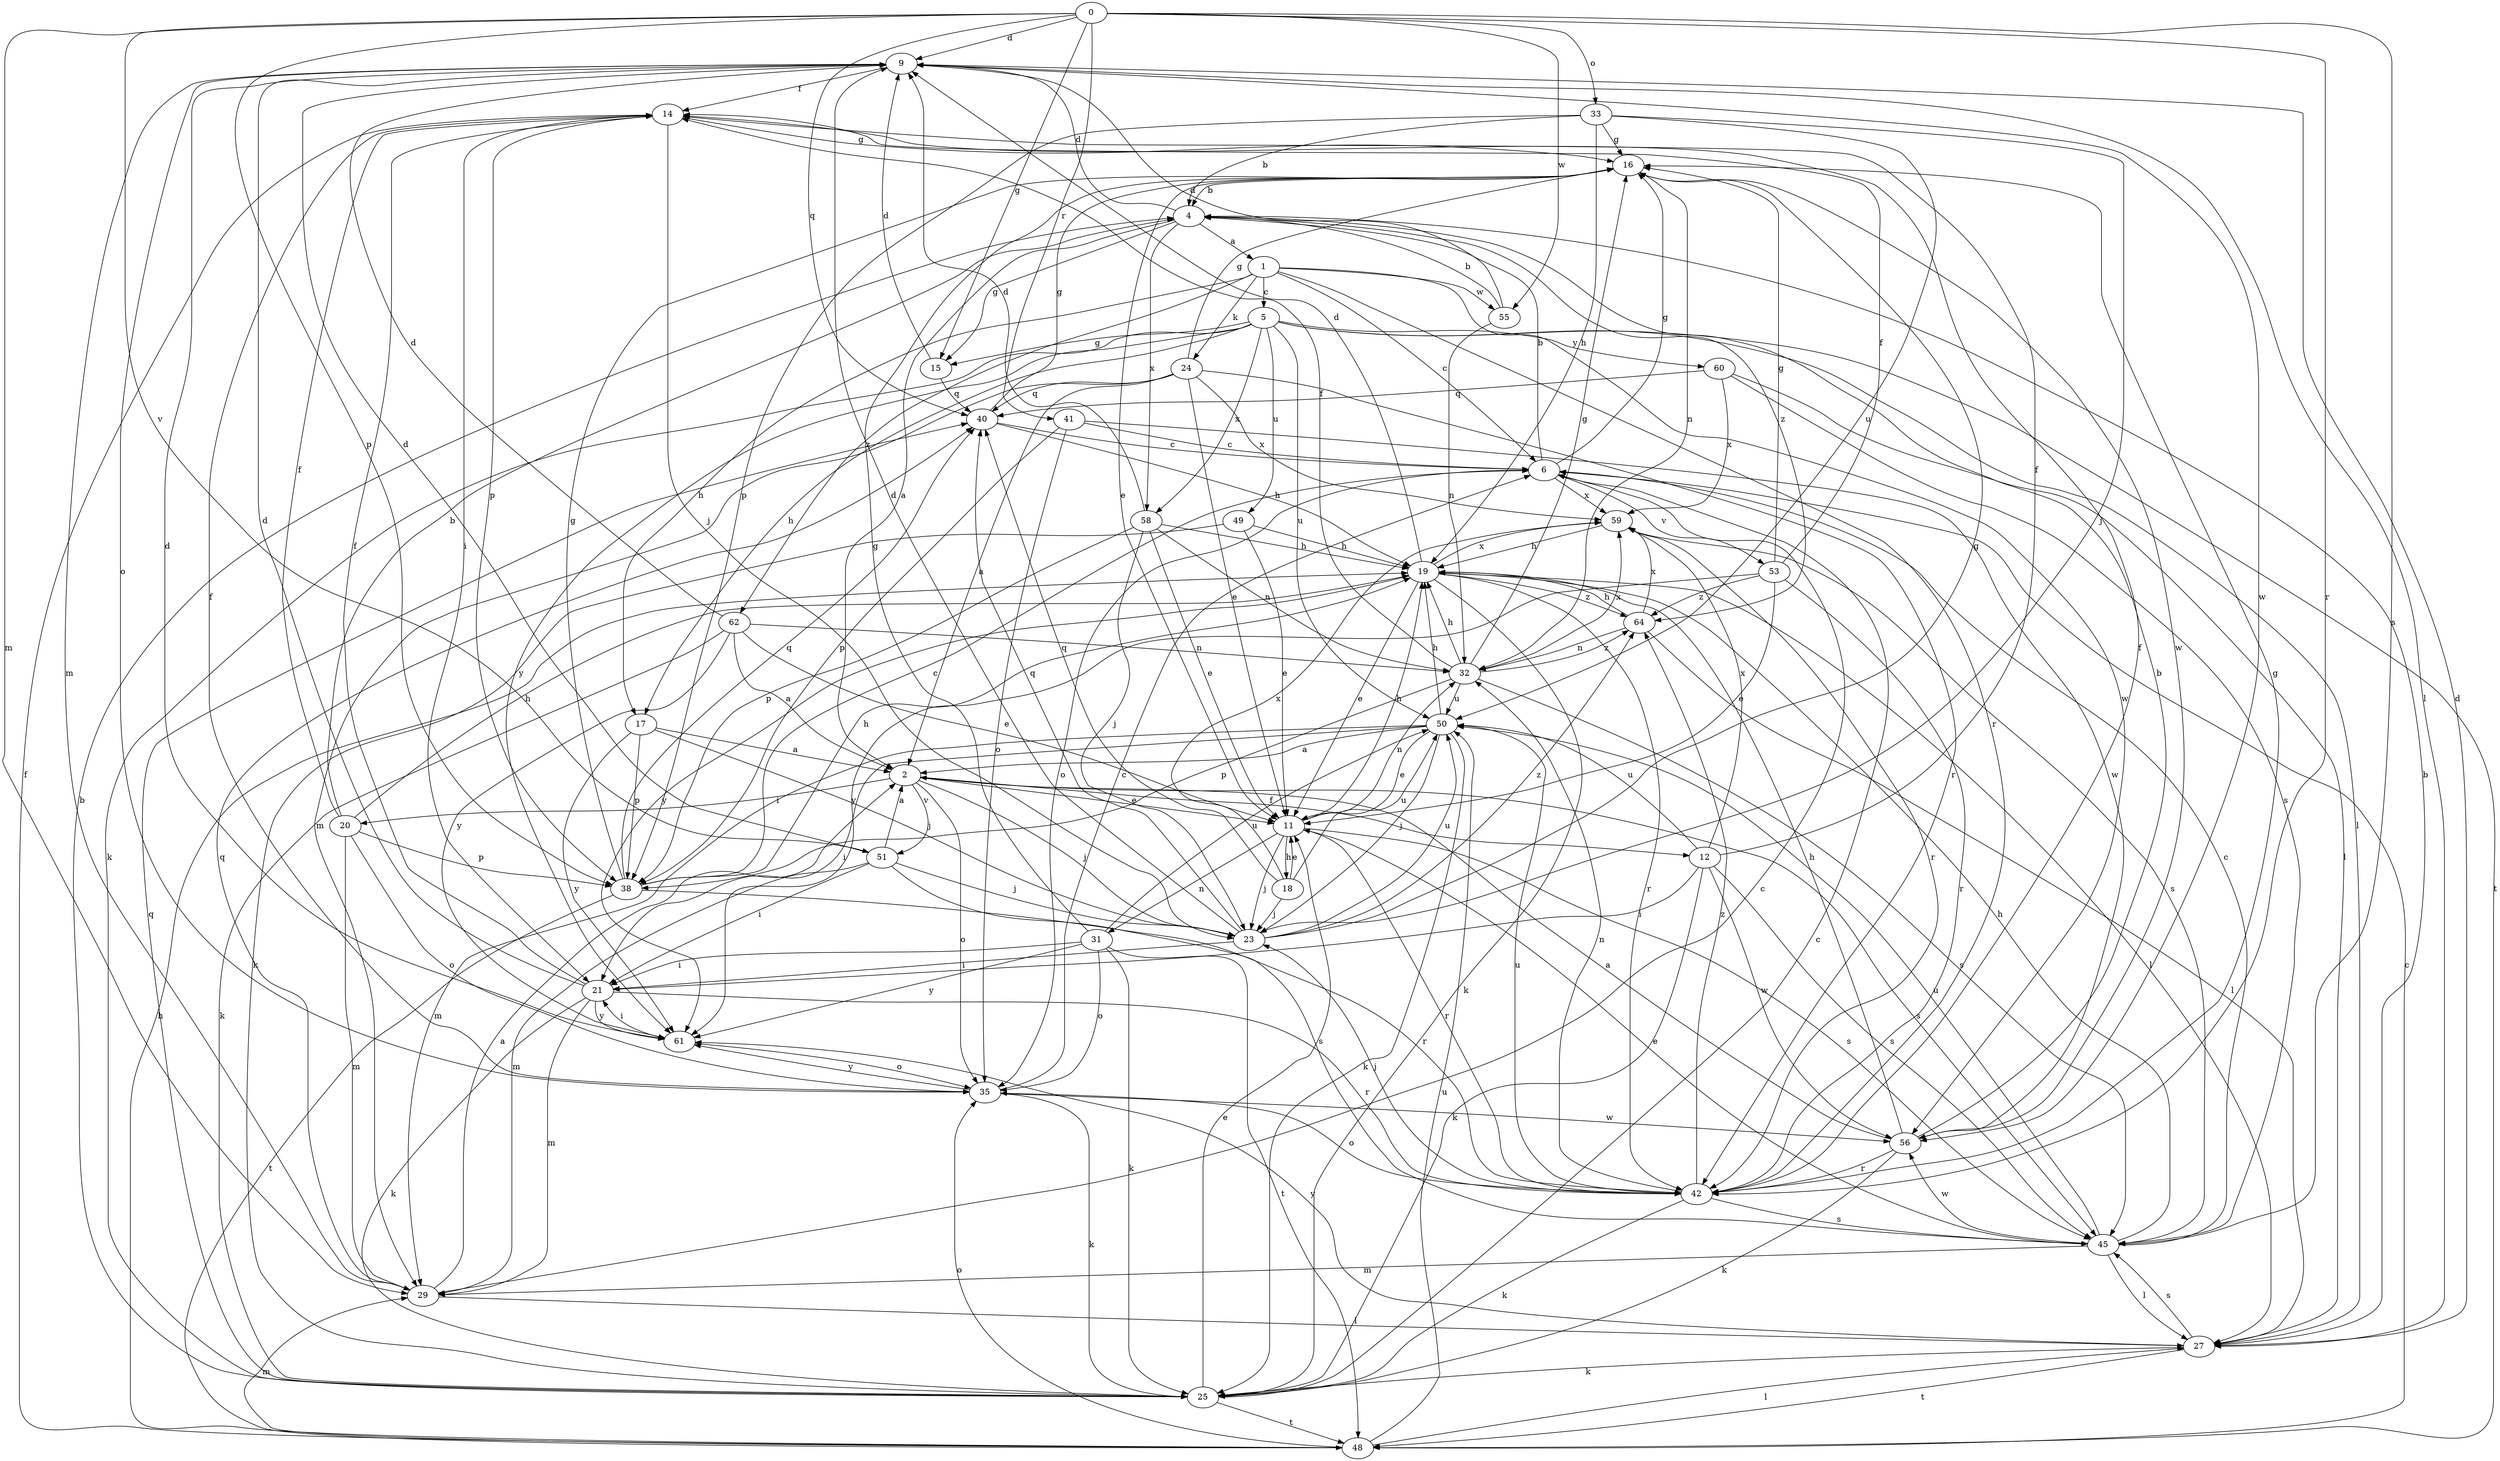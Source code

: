 strict digraph  {
0;
1;
2;
4;
5;
6;
9;
11;
12;
14;
15;
16;
17;
18;
19;
20;
21;
23;
24;
25;
27;
29;
31;
32;
33;
35;
38;
40;
41;
42;
45;
48;
49;
50;
51;
53;
55;
56;
58;
59;
60;
61;
62;
64;
0 -> 9  [label=d];
0 -> 15  [label=g];
0 -> 29  [label=m];
0 -> 33  [label=o];
0 -> 38  [label=p];
0 -> 40  [label=q];
0 -> 41  [label=r];
0 -> 42  [label=r];
0 -> 45  [label=s];
0 -> 51  [label=v];
0 -> 55  [label=w];
1 -> 5  [label=c];
1 -> 6  [label=c];
1 -> 17  [label=h];
1 -> 24  [label=k];
1 -> 42  [label=r];
1 -> 55  [label=w];
1 -> 56  [label=w];
1 -> 62  [label=z];
2 -> 11  [label=e];
2 -> 12  [label=f];
2 -> 20  [label=i];
2 -> 23  [label=j];
2 -> 35  [label=o];
2 -> 45  [label=s];
2 -> 51  [label=v];
4 -> 1  [label=a];
4 -> 2  [label=a];
4 -> 9  [label=d];
4 -> 15  [label=g];
4 -> 58  [label=x];
4 -> 64  [label=z];
5 -> 15  [label=g];
5 -> 17  [label=h];
5 -> 25  [label=k];
5 -> 27  [label=l];
5 -> 48  [label=t];
5 -> 49  [label=u];
5 -> 50  [label=u];
5 -> 58  [label=x];
5 -> 60  [label=y];
5 -> 61  [label=y];
6 -> 4  [label=b];
6 -> 16  [label=g];
6 -> 35  [label=o];
6 -> 53  [label=v];
6 -> 59  [label=x];
9 -> 14  [label=f];
9 -> 27  [label=l];
9 -> 29  [label=m];
9 -> 35  [label=o];
9 -> 56  [label=w];
11 -> 18  [label=h];
11 -> 19  [label=h];
11 -> 23  [label=j];
11 -> 31  [label=n];
11 -> 32  [label=n];
11 -> 42  [label=r];
11 -> 45  [label=s];
12 -> 14  [label=f];
12 -> 21  [label=i];
12 -> 25  [label=k];
12 -> 45  [label=s];
12 -> 50  [label=u];
12 -> 56  [label=w];
12 -> 59  [label=x];
14 -> 16  [label=g];
14 -> 21  [label=i];
14 -> 23  [label=j];
14 -> 38  [label=p];
15 -> 9  [label=d];
15 -> 40  [label=q];
16 -> 4  [label=b];
16 -> 11  [label=e];
16 -> 32  [label=n];
16 -> 56  [label=w];
17 -> 2  [label=a];
17 -> 23  [label=j];
17 -> 38  [label=p];
17 -> 61  [label=y];
18 -> 11  [label=e];
18 -> 23  [label=j];
18 -> 40  [label=q];
18 -> 50  [label=u];
18 -> 59  [label=x];
19 -> 9  [label=d];
19 -> 11  [label=e];
19 -> 25  [label=k];
19 -> 27  [label=l];
19 -> 42  [label=r];
19 -> 59  [label=x];
19 -> 61  [label=y];
19 -> 64  [label=z];
20 -> 4  [label=b];
20 -> 14  [label=f];
20 -> 19  [label=h];
20 -> 29  [label=m];
20 -> 35  [label=o];
20 -> 38  [label=p];
21 -> 9  [label=d];
21 -> 14  [label=f];
21 -> 25  [label=k];
21 -> 29  [label=m];
21 -> 42  [label=r];
21 -> 61  [label=y];
23 -> 9  [label=d];
23 -> 16  [label=g];
23 -> 21  [label=i];
23 -> 40  [label=q];
23 -> 50  [label=u];
23 -> 64  [label=z];
24 -> 2  [label=a];
24 -> 11  [label=e];
24 -> 16  [label=g];
24 -> 29  [label=m];
24 -> 40  [label=q];
24 -> 42  [label=r];
24 -> 59  [label=x];
25 -> 4  [label=b];
25 -> 6  [label=c];
25 -> 11  [label=e];
25 -> 40  [label=q];
25 -> 48  [label=t];
27 -> 4  [label=b];
27 -> 9  [label=d];
27 -> 25  [label=k];
27 -> 45  [label=s];
27 -> 48  [label=t];
27 -> 61  [label=y];
29 -> 2  [label=a];
29 -> 6  [label=c];
29 -> 27  [label=l];
29 -> 40  [label=q];
31 -> 16  [label=g];
31 -> 21  [label=i];
31 -> 25  [label=k];
31 -> 35  [label=o];
31 -> 48  [label=t];
31 -> 50  [label=u];
31 -> 61  [label=y];
32 -> 14  [label=f];
32 -> 16  [label=g];
32 -> 19  [label=h];
32 -> 38  [label=p];
32 -> 45  [label=s];
32 -> 50  [label=u];
32 -> 59  [label=x];
32 -> 64  [label=z];
33 -> 4  [label=b];
33 -> 16  [label=g];
33 -> 19  [label=h];
33 -> 23  [label=j];
33 -> 38  [label=p];
33 -> 50  [label=u];
35 -> 6  [label=c];
35 -> 14  [label=f];
35 -> 25  [label=k];
35 -> 56  [label=w];
35 -> 61  [label=y];
38 -> 6  [label=c];
38 -> 16  [label=g];
38 -> 19  [label=h];
38 -> 40  [label=q];
38 -> 42  [label=r];
38 -> 48  [label=t];
40 -> 6  [label=c];
40 -> 16  [label=g];
40 -> 19  [label=h];
41 -> 6  [label=c];
41 -> 35  [label=o];
41 -> 38  [label=p];
41 -> 56  [label=w];
42 -> 14  [label=f];
42 -> 16  [label=g];
42 -> 23  [label=j];
42 -> 25  [label=k];
42 -> 32  [label=n];
42 -> 35  [label=o];
42 -> 45  [label=s];
42 -> 50  [label=u];
42 -> 64  [label=z];
45 -> 6  [label=c];
45 -> 11  [label=e];
45 -> 19  [label=h];
45 -> 27  [label=l];
45 -> 29  [label=m];
45 -> 50  [label=u];
45 -> 56  [label=w];
48 -> 6  [label=c];
48 -> 14  [label=f];
48 -> 19  [label=h];
48 -> 27  [label=l];
48 -> 29  [label=m];
48 -> 35  [label=o];
48 -> 50  [label=u];
49 -> 11  [label=e];
49 -> 19  [label=h];
49 -> 25  [label=k];
50 -> 2  [label=a];
50 -> 11  [label=e];
50 -> 19  [label=h];
50 -> 21  [label=i];
50 -> 23  [label=j];
50 -> 25  [label=k];
50 -> 29  [label=m];
51 -> 2  [label=a];
51 -> 9  [label=d];
51 -> 21  [label=i];
51 -> 23  [label=j];
51 -> 29  [label=m];
51 -> 45  [label=s];
53 -> 11  [label=e];
53 -> 14  [label=f];
53 -> 16  [label=g];
53 -> 42  [label=r];
53 -> 61  [label=y];
53 -> 64  [label=z];
55 -> 4  [label=b];
55 -> 9  [label=d];
55 -> 32  [label=n];
56 -> 2  [label=a];
56 -> 4  [label=b];
56 -> 19  [label=h];
56 -> 25  [label=k];
56 -> 42  [label=r];
58 -> 9  [label=d];
58 -> 11  [label=e];
58 -> 19  [label=h];
58 -> 23  [label=j];
58 -> 32  [label=n];
58 -> 38  [label=p];
59 -> 19  [label=h];
59 -> 42  [label=r];
59 -> 45  [label=s];
60 -> 27  [label=l];
60 -> 40  [label=q];
60 -> 45  [label=s];
60 -> 59  [label=x];
61 -> 9  [label=d];
61 -> 21  [label=i];
61 -> 35  [label=o];
62 -> 2  [label=a];
62 -> 9  [label=d];
62 -> 11  [label=e];
62 -> 25  [label=k];
62 -> 32  [label=n];
62 -> 61  [label=y];
64 -> 19  [label=h];
64 -> 27  [label=l];
64 -> 32  [label=n];
64 -> 59  [label=x];
}
